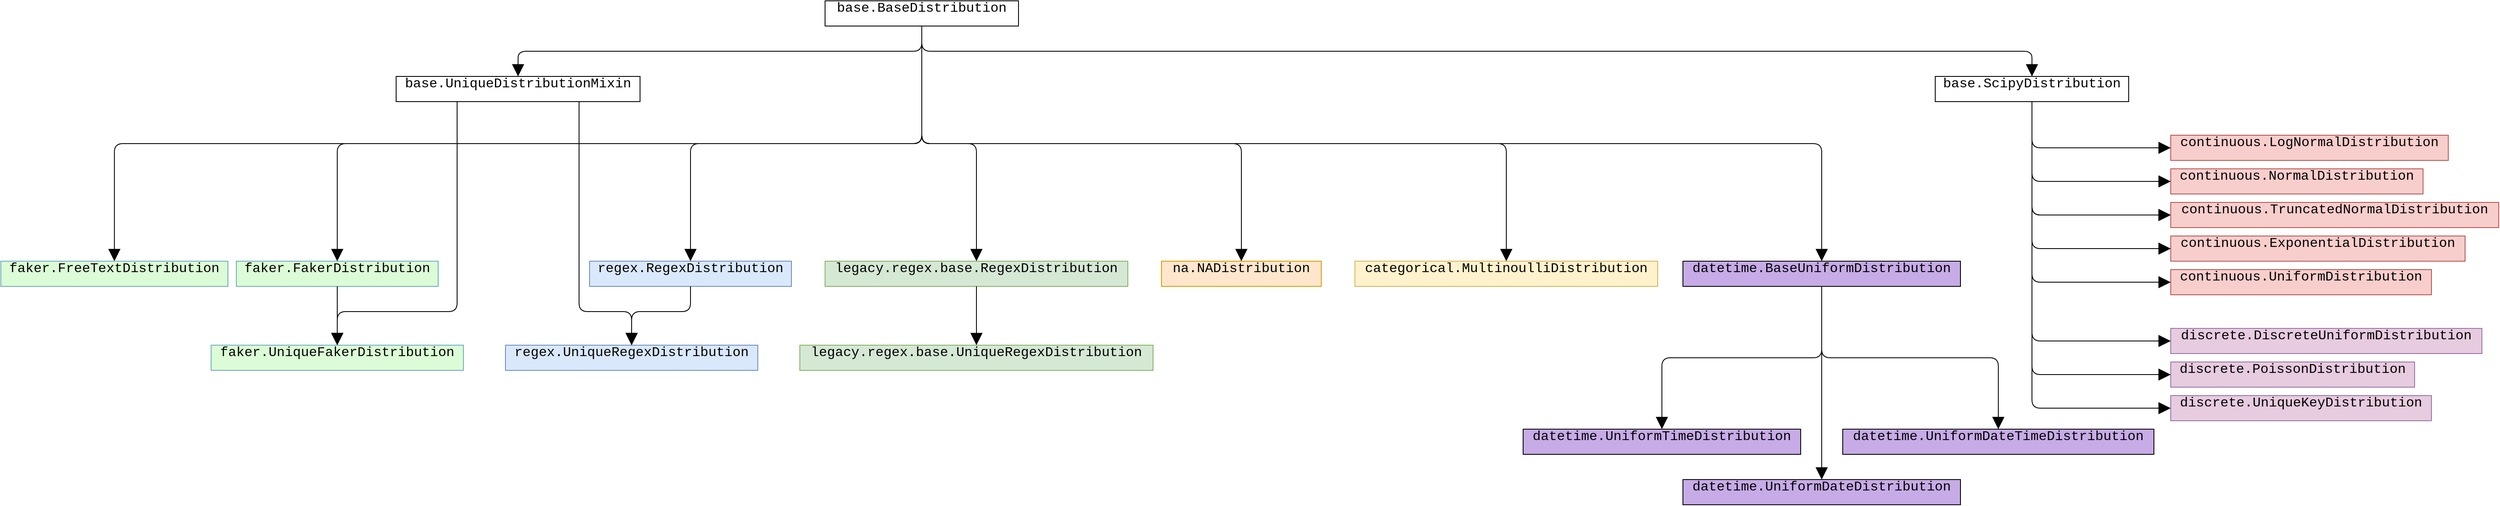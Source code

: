 <mxfile version="22.1.2" type="device">
  <diagram id="c5dyEHg7AfaV4GPwyMPI" name="Page-1">
    <mxGraphModel dx="-1291" dy="1699" grid="1" gridSize="10" guides="1" tooltips="1" connect="1" arrows="1" fold="1" page="0" pageScale="1" pageWidth="827" pageHeight="1169" background="none" math="0" shadow="0">
      <root>
        <mxCell id="0" />
        <mxCell id="1" parent="0" />
        <mxCell id="node21" value="base.BaseDistribution" style="verticalAlign=middle;align=center;overflow=fill;html=1;rounded=0;shadow=0;comic=0;strokeWidth=1;fontFamily=Courier New;horizontal=1;fontSize=16;" parent="1" vertex="1">
          <mxGeometry x="3880" y="-490" width="230" height="30" as="geometry" />
        </mxCell>
        <mxCell id="node5" value="base.ScipyDistribution" style="verticalAlign=middle;align=center;overflow=fill;html=1;rounded=0;shadow=0;comic=0;strokeWidth=1;fontFamily=Courier New;horizontal=1;fontSize=16;" parent="1" vertex="1">
          <mxGeometry x="5200" y="-400" width="230" height="30" as="geometry" />
        </mxCell>
        <mxCell id="node9" value="base.UniqueDistributionMixin" style="verticalAlign=middle;align=center;overflow=fill;html=1;rounded=0;shadow=0;comic=0;strokeWidth=1;fontFamily=Courier New;horizontal=1;fontSize=16;" parent="1" vertex="1">
          <mxGeometry x="3370" y="-400" width="290" height="30" as="geometry" />
        </mxCell>
        <mxCell id="node33" value="categorical.MultinoulliDistribution" style="verticalAlign=middle;align=center;overflow=fill;html=1;rounded=0;shadow=0;comic=0;strokeWidth=1;fontFamily=Courier New;horizontal=1;fontSize=16;fillColor=#fff2cc;strokeColor=#d6b656;" parent="1" vertex="1">
          <mxGeometry x="4510" y="-180" width="360" height="30" as="geometry" />
        </mxCell>
        <mxCell id="node31" value="continuous.ExponentialDistribution" style="verticalAlign=middle;align=center;overflow=fill;html=1;rounded=0;shadow=0;comic=0;strokeWidth=1;fontFamily=Courier New;horizontal=1;fontSize=16;fillColor=#f8cecc;strokeColor=#b85450;" parent="1" vertex="1">
          <mxGeometry x="5480" y="-210" width="350" height="30" as="geometry" />
        </mxCell>
        <mxCell id="node12" value="continuous.LogNormalDistribution" style="verticalAlign=middle;align=center;overflow=fill;html=1;rounded=0;shadow=0;comic=0;strokeWidth=1;fontFamily=Courier New;horizontal=1;fontSize=16;fillColor=#f8cecc;strokeColor=#b85450;" parent="1" vertex="1">
          <mxGeometry x="5480" y="-330" width="330" height="30" as="geometry" />
        </mxCell>
        <mxCell id="node29" value="continuous.NormalDistribution" style="verticalAlign=middle;align=center;overflow=fill;html=1;rounded=0;shadow=0;comic=0;strokeWidth=1;fontFamily=Courier New;horizontal=1;fontSize=16;fillColor=#f8cecc;strokeColor=#b85450;" parent="1" vertex="1">
          <mxGeometry x="5480" y="-290" width="300" height="30" as="geometry" />
        </mxCell>
        <mxCell id="node11" value="continuous.UniformDistribution" style="verticalAlign=middle;align=center;overflow=fill;html=1;rounded=0;shadow=0;comic=0;strokeWidth=1;fontFamily=Courier New;horizontal=1;fontSize=16;fillColor=#f8cecc;strokeColor=#b85450;" parent="1" vertex="1">
          <mxGeometry x="5480" y="-170" width="310" height="30" as="geometry" />
        </mxCell>
        <mxCell id="node4" value="datetime.BaseUniformDistribution" style="verticalAlign=middle;align=center;overflow=fill;html=1;rounded=0;shadow=0;comic=0;strokeWidth=1;fontFamily=Courier New;horizontal=1;fontSize=16;fillColor=#C7ABE7;strokeColor=default;" parent="1" vertex="1">
          <mxGeometry x="4900" y="-180" width="330" height="30" as="geometry" />
        </mxCell>
        <mxCell id="node20" value="datetime.UniformDateDistribution" style="verticalAlign=middle;align=center;overflow=fill;html=1;rounded=0;shadow=0;comic=0;strokeWidth=1;fontFamily=Courier New;horizontal=1;fontSize=16;fillColor=#C7ABE7;strokeColor=default;" parent="1" vertex="1">
          <mxGeometry x="4900" y="80" width="330" height="30" as="geometry" />
        </mxCell>
        <mxCell id="node30" value="datetime.UniformDateTimeDistribution" style="verticalAlign=middle;align=center;overflow=fill;html=1;rounded=0;shadow=0;comic=0;strokeWidth=1;fontFamily=Courier New;horizontal=1;fontSize=16;fillColor=#C7ABE7;strokeColor=default;" parent="1" vertex="1">
          <mxGeometry x="5090" y="20" width="370" height="30" as="geometry" />
        </mxCell>
        <mxCell id="node3" value="datetime.UniformTimeDistribution" style="verticalAlign=middle;align=center;overflow=fill;html=1;rounded=0;shadow=0;comic=0;strokeWidth=1;fontFamily=Courier New;horizontal=1;fontSize=16;fillColor=#C7ABE7;strokeColor=default;" parent="1" vertex="1">
          <mxGeometry x="4710" y="20" width="330" height="30" as="geometry" />
        </mxCell>
        <mxCell id="node35" value="discrete.DiscreteUniformDistribution" style="verticalAlign=middle;align=center;overflow=fill;html=1;rounded=0;shadow=0;comic=0;strokeWidth=1;fontFamily=Courier New;horizontal=1;fontSize=16;fillColor=#E7CBDF;strokeColor=#9673a6;" parent="1" vertex="1">
          <mxGeometry x="5480" y="-100" width="370" height="30" as="geometry" />
        </mxCell>
        <mxCell id="node22" value="discrete.PoissonDistribution" style="verticalAlign=middle;align=center;overflow=fill;html=1;rounded=0;shadow=0;comic=0;strokeWidth=1;fontFamily=Courier New;horizontal=1;fontSize=16;fillColor=#E7CBDF;strokeColor=#9673a6;" parent="1" vertex="1">
          <mxGeometry x="5480" y="-60" width="290" height="30" as="geometry" />
        </mxCell>
        <mxCell id="node24" value="discrete.UniqueKeyDistribution" style="verticalAlign=middle;align=center;overflow=fill;html=1;rounded=0;shadow=0;comic=0;strokeWidth=1;fontFamily=Courier New;horizontal=1;fontSize=16;fillColor=#E7CBDF;strokeColor=#9673a6;" parent="1" vertex="1">
          <mxGeometry x="5480" y="-20" width="310" height="30" as="geometry" />
        </mxCell>
        <mxCell id="node23" value="faker.FakerDistribution" style="verticalAlign=middle;align=center;overflow=fill;html=1;rounded=0;shadow=0;comic=0;strokeWidth=1;fontFamily=Courier New;horizontal=1;fontSize=16;fillColor=#DBFCD6;strokeColor=#6DACBF;" parent="1" vertex="1">
          <mxGeometry x="3180" y="-180" width="240" height="30" as="geometry" />
        </mxCell>
        <mxCell id="node26" value="faker.FreeTextDistribution" style="verticalAlign=middle;align=center;overflow=fill;html=1;rounded=0;shadow=0;comic=0;strokeWidth=1;fontFamily=Courier New;horizontal=1;fontSize=16;fillColor=#DBFCD6;strokeColor=#6DACBF;" parent="1" vertex="1">
          <mxGeometry x="2900" y="-180" width="270" height="30" as="geometry" />
        </mxCell>
        <mxCell id="node27" value="faker.UniqueFakerDistribution" style="verticalAlign=middle;align=center;overflow=fill;html=1;rounded=0;shadow=0;comic=0;strokeWidth=1;fontFamily=Courier New;horizontal=1;fontSize=16;fillColor=#DBFCD6;strokeColor=#6DACBF;" parent="1" vertex="1">
          <mxGeometry x="3150" y="-80" width="300" height="30" as="geometry" />
        </mxCell>
        <mxCell id="node16" value="legacy.regex.base.RegexDistribution" style="verticalAlign=middle;align=center;overflow=fill;html=1;rounded=0;shadow=0;comic=0;strokeWidth=1;fontFamily=Courier New;horizontal=1;fontSize=16;fillColor=#d5e8d4;strokeColor=#82b366;" parent="1" vertex="1">
          <mxGeometry x="3880" y="-180" width="360" height="30" as="geometry" />
        </mxCell>
        <mxCell id="node25" value="legacy.regex.base.UniqueRegexDistribution" style="verticalAlign=middle;align=center;overflow=fill;html=1;rounded=0;shadow=0;comic=0;strokeWidth=1;fontFamily=Courier New;horizontal=1;fontSize=16;fillColor=#d5e8d4;strokeColor=#82b366;" parent="1" vertex="1">
          <mxGeometry x="3850" y="-80" width="420" height="30" as="geometry" />
        </mxCell>
        <mxCell id="node10" value="na.NADistribution" style="verticalAlign=middle;align=center;overflow=fill;html=1;rounded=0;shadow=0;comic=0;strokeWidth=1;fontFamily=Courier New;horizontal=1;fontSize=16;fillColor=#ffe6cc;strokeColor=#d79b00;" parent="1" vertex="1">
          <mxGeometry x="4280" y="-180" width="190" height="30" as="geometry" />
        </mxCell>
        <mxCell id="node6" value="regex.RegexDistribution" style="verticalAlign=middle;align=center;overflow=fill;html=1;rounded=0;shadow=0;comic=0;strokeWidth=1;fontFamily=Courier New;horizontal=1;fontSize=16;fillColor=#dae8fc;strokeColor=#6c8ebf;" parent="1" vertex="1">
          <mxGeometry x="3600" y="-180" width="240" height="30" as="geometry" />
        </mxCell>
        <mxCell id="node36" value="regex.UniqueRegexDistribution" style="verticalAlign=middle;align=center;overflow=fill;html=1;rounded=0;shadow=0;comic=0;strokeWidth=1;fontFamily=Courier New;horizontal=1;fontSize=16;fillColor=#dae8fc;strokeColor=#6c8ebf;" parent="1" vertex="1">
          <mxGeometry x="3500" y="-80" width="300" height="30" as="geometry" />
        </mxCell>
        <mxCell id="edge27" value="" style="html=1;rounded=1;dashed=0;startArrow=block;startSize=12;endArrow=none;exitX=0.500;exitY=0.002;exitDx=0;exitDy=0;entryX=0.500;entryY=1.002;entryDx=0;entryDy=0;edgeStyle=elbowEdgeStyle;elbow=vertical;fontFamily=Courier New;verticalAlign=middle;horizontal=1;fontSize=16;align=center;shadow=0;strokeColor=#030303;" parent="1" source="node5" target="node21" edge="1">
          <mxGeometry width="50" height="50" relative="1" as="geometry" />
        </mxCell>
        <mxCell id="edge21" value="" style="html=1;rounded=1;dashed=0;startArrow=block;startSize=12;endArrow=none;exitX=0.500;exitY=0.002;exitDx=0;exitDy=0;entryX=0.500;entryY=1.002;entryDx=0;entryDy=0;edgeStyle=elbowEdgeStyle;elbow=vertical;fontFamily=Courier New;verticalAlign=middle;horizontal=1;fontSize=16;align=center;shadow=0;strokeColor=#030303;" parent="1" source="node9" target="node21" edge="1">
          <mxGeometry width="50" height="50" relative="1" as="geometry" />
        </mxCell>
        <mxCell id="edge14" value="" style="html=1;rounded=1;dashed=0;startArrow=block;startSize=12;endArrow=none;exitX=0.500;exitY=0.002;exitDx=0;exitDy=0;entryX=0.500;entryY=1.002;entryDx=0;entryDy=0;edgeStyle=elbowEdgeStyle;elbow=vertical;fontFamily=Courier New;verticalAlign=middle;horizontal=1;fontSize=16;align=center;shadow=0;strokeColor=#030303;" parent="1" source="node33" target="node21" edge="1">
          <mxGeometry width="50" height="50" relative="1" as="geometry" />
        </mxCell>
        <mxCell id="edge9" value="" style="html=1;rounded=1;dashed=0;startArrow=block;startSize=12;endArrow=none;exitX=0;exitY=0.5;exitDx=0;exitDy=0;entryX=0.5;entryY=1;entryDx=0;entryDy=0;edgeStyle=elbowEdgeStyle;fontFamily=Courier New;verticalAlign=middle;horizontal=1;fontSize=16;align=center;shadow=0;strokeColor=#030303;" parent="1" source="node31" target="node5" edge="1">
          <mxGeometry width="50" height="50" relative="1" as="geometry">
            <Array as="points">
              <mxPoint x="5315" y="-260" />
            </Array>
          </mxGeometry>
        </mxCell>
        <mxCell id="edge4" value="" style="html=1;rounded=1;dashed=0;startArrow=block;startSize=12;endArrow=none;exitX=0;exitY=0.5;exitDx=0;exitDy=0;entryX=0.5;entryY=1;entryDx=0;entryDy=0;edgeStyle=elbowEdgeStyle;fontFamily=Courier New;verticalAlign=middle;horizontal=1;fontSize=16;align=center;shadow=0;strokeColor=#030303;" parent="1" source="node12" target="node5" edge="1">
          <mxGeometry width="50" height="50" relative="1" as="geometry">
            <Array as="points">
              <mxPoint x="5315" y="-300" />
            </Array>
          </mxGeometry>
        </mxCell>
        <mxCell id="edge22" value="" style="html=1;rounded=1;dashed=0;startArrow=block;startSize=12;endArrow=none;exitX=0;exitY=0.5;exitDx=0;exitDy=0;entryX=0.5;entryY=1;entryDx=0;entryDy=0;edgeStyle=elbowEdgeStyle;fontFamily=Courier New;verticalAlign=middle;horizontal=1;fontSize=16;align=center;shadow=0;strokeColor=#030303;" parent="1" source="node29" target="node5" edge="1">
          <mxGeometry width="50" height="50" relative="1" as="geometry">
            <Array as="points">
              <mxPoint x="5315" y="-260" />
            </Array>
          </mxGeometry>
        </mxCell>
        <mxCell id="edge12" value="" style="html=1;rounded=1;dashed=0;startArrow=block;startSize=12;endArrow=none;exitX=0;exitY=0.5;exitDx=0;exitDy=0;edgeStyle=elbowEdgeStyle;fontFamily=Courier New;verticalAlign=middle;horizontal=1;fontSize=16;align=center;shadow=0;entryX=0.5;entryY=1;entryDx=0;entryDy=0;strokeColor=#030303;" parent="1" source="node13" target="node5" edge="1">
          <mxGeometry width="50" height="50" relative="1" as="geometry">
            <mxPoint x="5320" y="-350" as="targetPoint" />
            <Array as="points">
              <mxPoint x="5315" y="-260" />
            </Array>
          </mxGeometry>
        </mxCell>
        <mxCell id="edge17" value="" style="html=1;rounded=1;dashed=0;startArrow=block;startSize=12;endArrow=none;exitX=0;exitY=0.5;exitDx=0;exitDy=0;edgeStyle=elbowEdgeStyle;fontFamily=Courier New;verticalAlign=middle;horizontal=1;fontSize=16;align=center;shadow=0;entryX=0.5;entryY=1;entryDx=0;entryDy=0;strokeColor=#030303;" parent="1" source="node11" target="node5" edge="1">
          <mxGeometry width="50" height="50" relative="1" as="geometry">
            <mxPoint x="5300" y="-260" as="targetPoint" />
            <Array as="points">
              <mxPoint x="5315" y="-240" />
            </Array>
          </mxGeometry>
        </mxCell>
        <mxCell id="edge26" value="" style="html=1;rounded=1;dashed=0;startArrow=block;startSize=12;endArrow=none;exitX=0.5;exitY=0;exitDx=0;exitDy=0;entryX=0.5;entryY=1;entryDx=0;entryDy=0;edgeStyle=elbowEdgeStyle;fontFamily=Courier New;verticalAlign=middle;horizontal=1;fontSize=16;align=center;shadow=0;strokeColor=#030303;elbow=vertical;" parent="1" source="node4" target="node21" edge="1">
          <mxGeometry width="50" height="50" relative="1" as="geometry">
            <Array as="points">
              <mxPoint x="4350" y="-320" />
            </Array>
          </mxGeometry>
        </mxCell>
        <mxCell id="edge28" value="" style="html=1;rounded=1;dashed=0;startArrow=block;startSize=12;endArrow=none;edgeStyle=elbowEdgeStyle;fontFamily=Courier New;verticalAlign=middle;horizontal=1;fontSize=16;align=center;shadow=0;strokeColor=#030303;elbow=vertical;" parent="1" source="node20" target="node4" edge="1">
          <mxGeometry width="50" height="50" relative="1" as="geometry" />
        </mxCell>
        <mxCell id="edge6" value="" style="html=1;rounded=1;dashed=0;startArrow=block;startSize=12;endArrow=none;edgeStyle=elbowEdgeStyle;fontFamily=Courier New;verticalAlign=middle;horizontal=1;fontSize=16;align=center;shadow=0;strokeColor=#030303;entryX=0.5;entryY=1;entryDx=0;entryDy=0;exitX=0.5;exitY=0;exitDx=0;exitDy=0;elbow=vertical;" parent="1" source="node30" target="node4" edge="1">
          <mxGeometry width="50" height="50" relative="1" as="geometry" />
        </mxCell>
        <mxCell id="edge5" value="" style="html=1;rounded=1;dashed=0;startArrow=block;startSize=12;endArrow=none;edgeStyle=elbowEdgeStyle;fontFamily=Courier New;verticalAlign=middle;horizontal=1;fontSize=16;align=center;shadow=0;strokeColor=#030303;elbow=vertical;" parent="1" source="node3" target="node4" edge="1">
          <mxGeometry width="50" height="50" relative="1" as="geometry" />
        </mxCell>
        <mxCell id="edge20" value="" style="html=1;rounded=1;dashed=0;startArrow=block;startSize=12;endArrow=none;entryX=0.5;entryY=1;entryDx=0;entryDy=0;edgeStyle=elbowEdgeStyle;exitX=0;exitY=0.5;exitDx=0;exitDy=0;fontFamily=Courier New;verticalAlign=middle;horizontal=1;fontSize=16;align=center;shadow=0;strokeColor=#030303;" parent="1" source="node13" target="node5" edge="1">
          <mxGeometry width="50" height="50" relative="1" as="geometry">
            <mxPoint x="5790" y="30" as="sourcePoint" />
            <Array as="points">
              <mxPoint x="5315" y="-280" />
            </Array>
          </mxGeometry>
        </mxCell>
        <mxCell id="edge2" value="" style="html=1;rounded=1;dashed=0;startArrow=block;startSize=12;endArrow=none;exitX=0;exitY=0.5;exitDx=0;exitDy=0;entryX=0.5;entryY=1;entryDx=0;entryDy=0;edgeStyle=elbowEdgeStyle;fontFamily=Courier New;verticalAlign=middle;horizontal=1;fontSize=16;align=center;shadow=0;strokeColor=#030303;" parent="1" source="node22" target="node5" edge="1">
          <mxGeometry width="50" height="50" relative="1" as="geometry">
            <Array as="points">
              <mxPoint x="5315" y="-190" />
            </Array>
          </mxGeometry>
        </mxCell>
        <mxCell id="edge7" value="" style="html=1;rounded=1;dashed=0;startArrow=block;startSize=12;endArrow=none;entryX=0.5;entryY=1;entryDx=0;entryDy=0;edgeStyle=elbowEdgeStyle;fontFamily=Courier New;verticalAlign=middle;horizontal=1;fontSize=16;align=center;shadow=0;strokeColor=#030303;exitX=0;exitY=0.5;exitDx=0;exitDy=0;" parent="1" source="node24" target="node5" edge="1">
          <mxGeometry width="50" height="50" relative="1" as="geometry">
            <Array as="points">
              <mxPoint x="5315" y="-170" />
            </Array>
          </mxGeometry>
        </mxCell>
        <mxCell id="edge32" value="" style="html=1;rounded=1;dashed=0;startArrow=block;startSize=12;endArrow=none;entryX=0.500;entryY=1.002;entryDx=0;entryDy=0;edgeStyle=elbowEdgeStyle;elbow=vertical;fontFamily=Courier New;verticalAlign=middle;horizontal=1;fontSize=16;align=center;shadow=0;exitX=0.5;exitY=0;exitDx=0;exitDy=0;strokeColor=#030303;" parent="1" source="node23" target="node21" edge="1">
          <mxGeometry width="50" height="50" relative="1" as="geometry">
            <mxPoint x="3130" y="-190" as="sourcePoint" />
          </mxGeometry>
        </mxCell>
        <mxCell id="edge31" value="" style="html=1;rounded=1;dashed=0;startArrow=block;startSize=12;endArrow=none;exitX=0.500;exitY=0.002;exitDx=0;exitDy=0;entryX=0.500;entryY=1.002;entryDx=0;entryDy=0;edgeStyle=elbowEdgeStyle;elbow=vertical;fontFamily=Courier New;verticalAlign=middle;horizontal=1;fontSize=16;align=center;shadow=0;strokeColor=#030303;" parent="1" source="node26" target="node21" edge="1">
          <mxGeometry width="50" height="50" relative="1" as="geometry" />
        </mxCell>
        <mxCell id="edge16" value="" style="html=1;rounded=1;dashed=0;startArrow=block;startSize=12;endArrow=none;exitX=0.500;exitY=0.001;exitDx=0;exitDy=0;entryX=0.25;entryY=1;entryDx=0;entryDy=0;edgeStyle=elbowEdgeStyle;elbow=vertical;fontFamily=Courier New;verticalAlign=middle;horizontal=1;fontSize=16;align=center;shadow=0;strokeColor=#030303;" parent="1" source="node27" target="node9" edge="1">
          <mxGeometry width="50" height="50" relative="1" as="geometry">
            <Array as="points">
              <mxPoint x="3390" y="-120" />
            </Array>
          </mxGeometry>
        </mxCell>
        <mxCell id="edge1" value="" style="html=1;rounded=1;dashed=0;startArrow=block;startSize=12;endArrow=none;exitX=0.500;exitY=0.001;exitDx=0;exitDy=0;entryX=0.500;entryY=1.001;entryDx=0;entryDy=0;edgeStyle=elbowEdgeStyle;elbow=vertical;fontFamily=Courier New;verticalAlign=middle;horizontal=1;fontSize=16;align=center;shadow=0;fillColor=#dae8fc;strokeColor=#030303;" parent="1" source="node27" target="node23" edge="1">
          <mxGeometry width="50" height="50" relative="1" as="geometry">
            <Array as="points">
              <mxPoint x="3250" y="-120" />
            </Array>
          </mxGeometry>
        </mxCell>
        <mxCell id="edge13" value="" style="html=1;rounded=1;dashed=0;startArrow=block;startSize=12;endArrow=none;exitX=0.500;exitY=0.002;exitDx=0;exitDy=0;entryX=0.500;entryY=1.002;entryDx=0;entryDy=0;edgeStyle=elbowEdgeStyle;elbow=vertical;fontFamily=Courier New;verticalAlign=middle;horizontal=1;fontSize=16;align=center;shadow=0;strokeColor=#030303;" parent="1" source="node16" target="node21" edge="1">
          <mxGeometry width="50" height="50" relative="1" as="geometry" />
        </mxCell>
        <mxCell id="edge38" value="" style="html=1;rounded=1;dashed=0;startArrow=block;startSize=12;endArrow=none;exitX=0.500;exitY=0.002;exitDx=0;exitDy=0;entryX=0.500;entryY=1.002;entryDx=0;entryDy=0;edgeStyle=elbowEdgeStyle;elbow=vertical;fontFamily=Courier New;verticalAlign=middle;horizontal=1;fontSize=16;align=center;shadow=0;strokeColor=#030303;" parent="1" source="node25" target="node16" edge="1">
          <mxGeometry width="50" height="50" relative="1" as="geometry" />
        </mxCell>
        <mxCell id="edge11" value="" style="html=1;rounded=1;dashed=0;startArrow=block;startSize=12;endArrow=none;exitX=0.500;exitY=0.002;exitDx=0;exitDy=0;entryX=0.500;entryY=1.002;entryDx=0;entryDy=0;edgeStyle=elbowEdgeStyle;elbow=vertical;fontFamily=Courier New;verticalAlign=middle;horizontal=1;fontSize=16;align=center;shadow=0;strokeColor=#030303;" parent="1" source="node10" target="node21" edge="1">
          <mxGeometry width="50" height="50" relative="1" as="geometry" />
        </mxCell>
        <mxCell id="edge3" value="" style="html=1;rounded=1;dashed=0;startArrow=block;startSize=12;endArrow=none;exitX=0.500;exitY=0.002;exitDx=0;exitDy=0;entryX=0.500;entryY=1.002;entryDx=0;entryDy=0;edgeStyle=elbowEdgeStyle;elbow=vertical;fontFamily=Courier New;verticalAlign=middle;horizontal=1;fontSize=16;align=center;shadow=0;strokeColor=#030303;" parent="1" source="node6" target="node21" edge="1">
          <mxGeometry width="50" height="50" relative="1" as="geometry" />
        </mxCell>
        <mxCell id="edge29" value="" style="html=1;rounded=1;dashed=0;startArrow=block;startSize=12;endArrow=none;exitX=0.500;exitY=0.001;exitDx=0;exitDy=0;entryX=0.75;entryY=1;entryDx=0;entryDy=0;edgeStyle=elbowEdgeStyle;elbow=vertical;fontFamily=Courier New;verticalAlign=middle;horizontal=1;fontSize=16;align=center;shadow=0;strokeColor=#030303;" parent="1" source="node36" target="node9" edge="1">
          <mxGeometry width="50" height="50" relative="1" as="geometry">
            <Array as="points">
              <mxPoint x="3620" y="-120" />
            </Array>
          </mxGeometry>
        </mxCell>
        <mxCell id="edge10" value="" style="html=1;rounded=1;dashed=0;startArrow=block;startSize=12;endArrow=none;exitX=0.500;exitY=0.001;exitDx=0;exitDy=0;entryX=0.500;entryY=1.001;entryDx=0;entryDy=0;edgeStyle=elbowEdgeStyle;elbow=vertical;fontFamily=Courier New;verticalAlign=middle;horizontal=1;fontSize=16;align=center;shadow=0;strokeColor=#030303;" parent="1" source="node36" target="node6" edge="1">
          <mxGeometry width="50" height="50" relative="1" as="geometry">
            <Array as="points">
              <mxPoint x="3620" y="-120" />
            </Array>
          </mxGeometry>
        </mxCell>
        <mxCell id="nx7OGAApwXRkNpX-GxNp-8" value="" style="html=1;rounded=1;dashed=0;startArrow=block;startSize=12;endArrow=none;edgeStyle=orthogonalEdgeStyle;entryX=0.5;entryY=1;entryDx=0;entryDy=0;fontFamily=Courier New;verticalAlign=middle;horizontal=1;fontSize=16;align=center;shadow=0;strokeColor=#030303;exitX=0;exitY=0.5;exitDx=0;exitDy=0;" parent="1" source="node35" target="node5" edge="1">
          <mxGeometry width="50" height="50" relative="1" as="geometry">
            <mxPoint x="5380" y="-60" as="sourcePoint" />
            <mxPoint x="5320" y="-90" as="targetPoint" />
          </mxGeometry>
        </mxCell>
        <mxCell id="node13" value="continuous.TruncatedNormalDistribution" style="verticalAlign=middle;align=center;overflow=fill;html=1;rounded=0;shadow=0;comic=0;strokeWidth=1;fontFamily=Courier New;horizontal=1;fontSize=16;fillColor=#f8cecc;strokeColor=#b85450;" parent="1" vertex="1">
          <mxGeometry x="5480" y="-250" width="390" height="30" as="geometry" />
        </mxCell>
      </root>
    </mxGraphModel>
  </diagram>
</mxfile>
